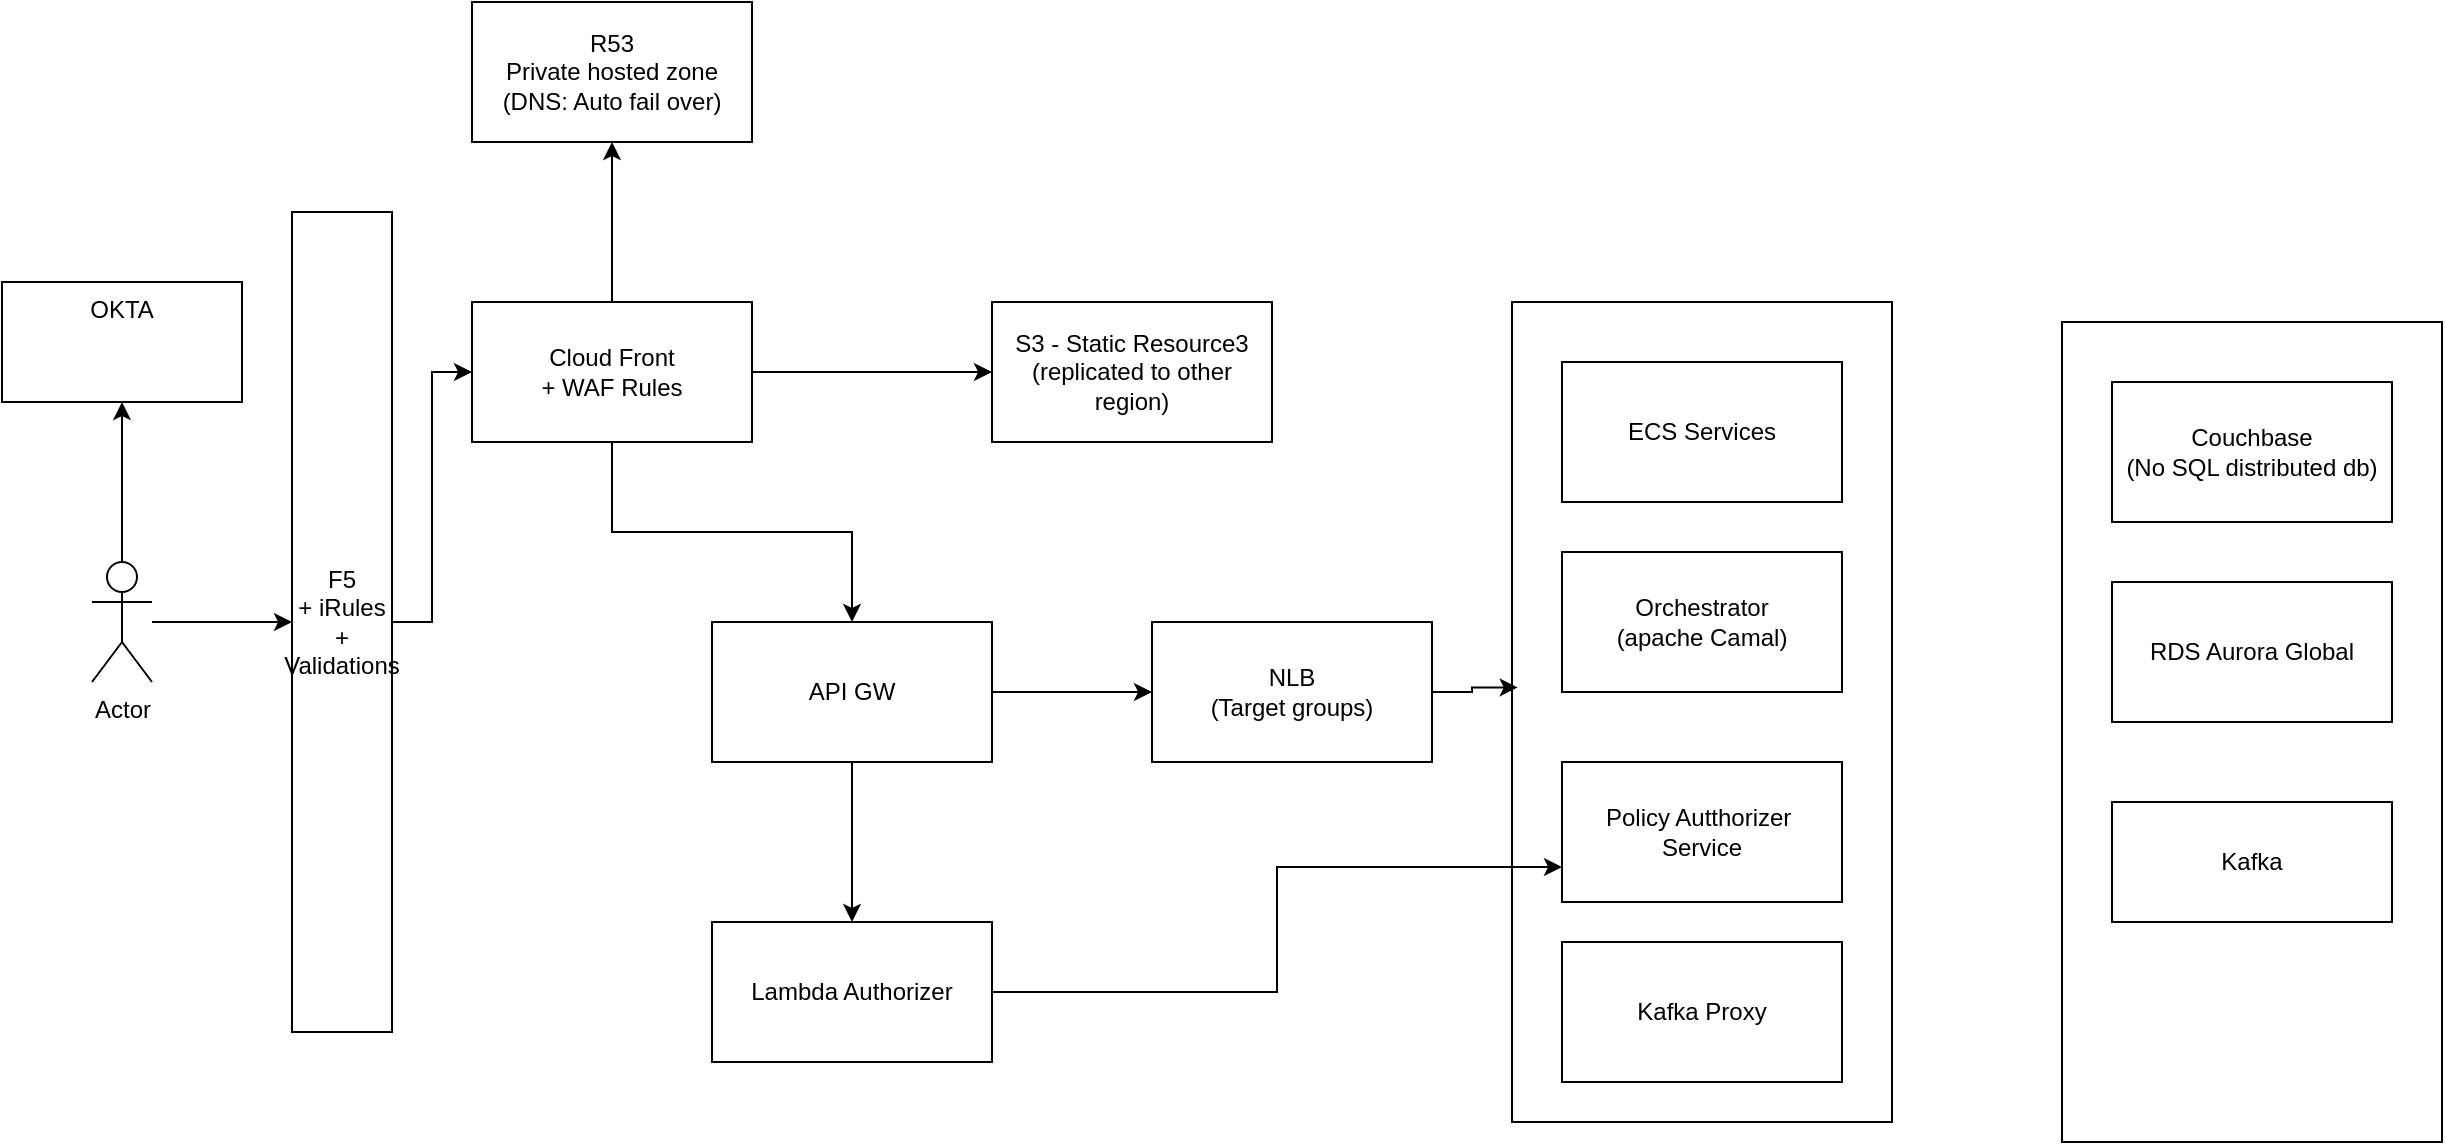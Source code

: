 <mxfile version="24.8.3">
  <diagram name="Page-1" id="MdFUuiO9aswlXjgDGJG3">
    <mxGraphModel dx="2318" dy="2011" grid="1" gridSize="10" guides="1" tooltips="1" connect="1" arrows="1" fold="1" page="1" pageScale="1" pageWidth="850" pageHeight="1100" math="0" shadow="0">
      <root>
        <mxCell id="0" />
        <mxCell id="1" parent="0" />
        <mxCell id="KE8k6S72q1i-HY503mFW-37" value="" style="rounded=0;whiteSpace=wrap;html=1;" vertex="1" parent="1">
          <mxGeometry x="720" y="130" width="190" height="410" as="geometry" />
        </mxCell>
        <mxCell id="KE8k6S72q1i-HY503mFW-33" value="" style="rounded=0;whiteSpace=wrap;html=1;" vertex="1" parent="1">
          <mxGeometry x="995" y="140" width="190" height="410" as="geometry" />
        </mxCell>
        <mxCell id="KE8k6S72q1i-HY503mFW-26" style="edgeStyle=orthogonalEdgeStyle;rounded=0;orthogonalLoop=1;jettySize=auto;html=1;exitX=1;exitY=0.5;exitDx=0;exitDy=0;entryX=0;entryY=0.5;entryDx=0;entryDy=0;" edge="1" parent="1" source="KE8k6S72q1i-HY503mFW-1" target="KE8k6S72q1i-HY503mFW-2">
          <mxGeometry relative="1" as="geometry" />
        </mxCell>
        <mxCell id="KE8k6S72q1i-HY503mFW-1" value="F5&lt;div&gt;+ iRules&lt;/div&gt;&lt;div&gt;+ Validations&lt;/div&gt;" style="rounded=0;whiteSpace=wrap;html=1;" vertex="1" parent="1">
          <mxGeometry x="110" y="85" width="50" height="410" as="geometry" />
        </mxCell>
        <mxCell id="KE8k6S72q1i-HY503mFW-4" value="" style="edgeStyle=orthogonalEdgeStyle;rounded=0;orthogonalLoop=1;jettySize=auto;html=1;" edge="1" parent="1" source="KE8k6S72q1i-HY503mFW-2" target="KE8k6S72q1i-HY503mFW-3">
          <mxGeometry relative="1" as="geometry" />
        </mxCell>
        <mxCell id="KE8k6S72q1i-HY503mFW-6" value="" style="edgeStyle=orthogonalEdgeStyle;rounded=0;orthogonalLoop=1;jettySize=auto;html=1;" edge="1" parent="1" source="KE8k6S72q1i-HY503mFW-2" target="KE8k6S72q1i-HY503mFW-5">
          <mxGeometry relative="1" as="geometry" />
        </mxCell>
        <mxCell id="KE8k6S72q1i-HY503mFW-8" value="" style="edgeStyle=orthogonalEdgeStyle;rounded=0;orthogonalLoop=1;jettySize=auto;html=1;" edge="1" parent="1" source="KE8k6S72q1i-HY503mFW-2" target="KE8k6S72q1i-HY503mFW-7">
          <mxGeometry relative="1" as="geometry" />
        </mxCell>
        <mxCell id="KE8k6S72q1i-HY503mFW-2" value="Cloud Front&lt;div&gt;+ WAF Rules&lt;/div&gt;" style="rounded=0;whiteSpace=wrap;html=1;" vertex="1" parent="1">
          <mxGeometry x="200" y="130" width="140" height="70" as="geometry" />
        </mxCell>
        <mxCell id="KE8k6S72q1i-HY503mFW-3" value="R53&lt;div&gt;Private hosted zone&lt;br&gt;&lt;div&gt;(DNS: Auto fail over)&lt;/div&gt;&lt;/div&gt;" style="rounded=0;whiteSpace=wrap;html=1;" vertex="1" parent="1">
          <mxGeometry x="200" y="-20" width="140" height="70" as="geometry" />
        </mxCell>
        <mxCell id="KE8k6S72q1i-HY503mFW-5" value="S3 - Static Resource3&lt;div&gt;(replicated to other region)&lt;/div&gt;" style="rounded=0;whiteSpace=wrap;html=1;" vertex="1" parent="1">
          <mxGeometry x="460" y="130" width="140" height="70" as="geometry" />
        </mxCell>
        <mxCell id="KE8k6S72q1i-HY503mFW-10" value="" style="edgeStyle=orthogonalEdgeStyle;rounded=0;orthogonalLoop=1;jettySize=auto;html=1;" edge="1" parent="1" source="KE8k6S72q1i-HY503mFW-7" target="KE8k6S72q1i-HY503mFW-9">
          <mxGeometry relative="1" as="geometry" />
        </mxCell>
        <mxCell id="KE8k6S72q1i-HY503mFW-14" value="" style="edgeStyle=orthogonalEdgeStyle;rounded=0;orthogonalLoop=1;jettySize=auto;html=1;" edge="1" parent="1" source="KE8k6S72q1i-HY503mFW-7" target="KE8k6S72q1i-HY503mFW-13">
          <mxGeometry relative="1" as="geometry" />
        </mxCell>
        <mxCell id="KE8k6S72q1i-HY503mFW-7" value="API GW" style="rounded=0;whiteSpace=wrap;html=1;" vertex="1" parent="1">
          <mxGeometry x="320" y="290" width="140" height="70" as="geometry" />
        </mxCell>
        <mxCell id="KE8k6S72q1i-HY503mFW-9" value="Lambda Authorizer" style="rounded=0;whiteSpace=wrap;html=1;" vertex="1" parent="1">
          <mxGeometry x="320" y="440" width="140" height="70" as="geometry" />
        </mxCell>
        <mxCell id="KE8k6S72q1i-HY503mFW-11" value="Policy Autthorizer&amp;nbsp; Service" style="rounded=0;whiteSpace=wrap;html=1;" vertex="1" parent="1">
          <mxGeometry x="745" y="360" width="140" height="70" as="geometry" />
        </mxCell>
        <mxCell id="KE8k6S72q1i-HY503mFW-16" value="" style="edgeStyle=orthogonalEdgeStyle;rounded=0;orthogonalLoop=1;jettySize=auto;html=1;exitX=1;exitY=0.5;exitDx=0;exitDy=0;entryX=0;entryY=0.75;entryDx=0;entryDy=0;" edge="1" parent="1" source="KE8k6S72q1i-HY503mFW-9" target="KE8k6S72q1i-HY503mFW-11">
          <mxGeometry relative="1" as="geometry" />
        </mxCell>
        <mxCell id="KE8k6S72q1i-HY503mFW-36" value="" style="edgeStyle=orthogonalEdgeStyle;rounded=0;orthogonalLoop=1;jettySize=auto;html=1;entryX=0.015;entryY=0.47;entryDx=0;entryDy=0;entryPerimeter=0;" edge="1" parent="1" source="KE8k6S72q1i-HY503mFW-13" target="KE8k6S72q1i-HY503mFW-37">
          <mxGeometry relative="1" as="geometry" />
        </mxCell>
        <mxCell id="KE8k6S72q1i-HY503mFW-13" value="NLB&lt;div&gt;(Target groups)&lt;/div&gt;" style="rounded=0;whiteSpace=wrap;html=1;" vertex="1" parent="1">
          <mxGeometry x="540" y="290" width="140" height="70" as="geometry" />
        </mxCell>
        <mxCell id="KE8k6S72q1i-HY503mFW-15" value="Orchestrator&lt;div&gt;(apache Camal)&lt;/div&gt;" style="rounded=0;whiteSpace=wrap;html=1;" vertex="1" parent="1">
          <mxGeometry x="745" y="255" width="140" height="70" as="geometry" />
        </mxCell>
        <mxCell id="KE8k6S72q1i-HY503mFW-17" value="ECS Services" style="rounded=0;whiteSpace=wrap;html=1;" vertex="1" parent="1">
          <mxGeometry x="745" y="160" width="140" height="70" as="geometry" />
        </mxCell>
        <mxCell id="KE8k6S72q1i-HY503mFW-21" value="" style="edgeStyle=orthogonalEdgeStyle;rounded=0;orthogonalLoop=1;jettySize=auto;html=1;" edge="1" parent="1" source="KE8k6S72q1i-HY503mFW-19" target="KE8k6S72q1i-HY503mFW-20">
          <mxGeometry relative="1" as="geometry" />
        </mxCell>
        <mxCell id="KE8k6S72q1i-HY503mFW-22" value="" style="edgeStyle=orthogonalEdgeStyle;rounded=0;orthogonalLoop=1;jettySize=auto;html=1;" edge="1" parent="1" source="KE8k6S72q1i-HY503mFW-19" target="KE8k6S72q1i-HY503mFW-1">
          <mxGeometry relative="1" as="geometry" />
        </mxCell>
        <mxCell id="KE8k6S72q1i-HY503mFW-19" value="Actor" style="shape=umlActor;verticalLabelPosition=bottom;verticalAlign=top;html=1;outlineConnect=0;" vertex="1" parent="1">
          <mxGeometry x="10" y="260" width="30" height="60" as="geometry" />
        </mxCell>
        <mxCell id="KE8k6S72q1i-HY503mFW-20" value="OKTA" style="whiteSpace=wrap;html=1;verticalAlign=top;" vertex="1" parent="1">
          <mxGeometry x="-35" y="120" width="120" height="60" as="geometry" />
        </mxCell>
        <mxCell id="KE8k6S72q1i-HY503mFW-23" value="Couchbase&lt;div&gt;(No SQL distributed db)&lt;/div&gt;" style="rounded=0;whiteSpace=wrap;html=1;" vertex="1" parent="1">
          <mxGeometry x="1020" y="170" width="140" height="70" as="geometry" />
        </mxCell>
        <mxCell id="KE8k6S72q1i-HY503mFW-27" value="RDS Aurora Global" style="rounded=0;whiteSpace=wrap;html=1;" vertex="1" parent="1">
          <mxGeometry x="1020" y="270" width="140" height="70" as="geometry" />
        </mxCell>
        <mxCell id="KE8k6S72q1i-HY503mFW-30" value="Kafka" style="rounded=0;whiteSpace=wrap;html=1;" vertex="1" parent="1">
          <mxGeometry x="1020" y="380" width="140" height="60" as="geometry" />
        </mxCell>
        <mxCell id="KE8k6S72q1i-HY503mFW-39" value="Kafka Proxy" style="rounded=0;whiteSpace=wrap;html=1;" vertex="1" parent="1">
          <mxGeometry x="745" y="450" width="140" height="70" as="geometry" />
        </mxCell>
      </root>
    </mxGraphModel>
  </diagram>
</mxfile>
